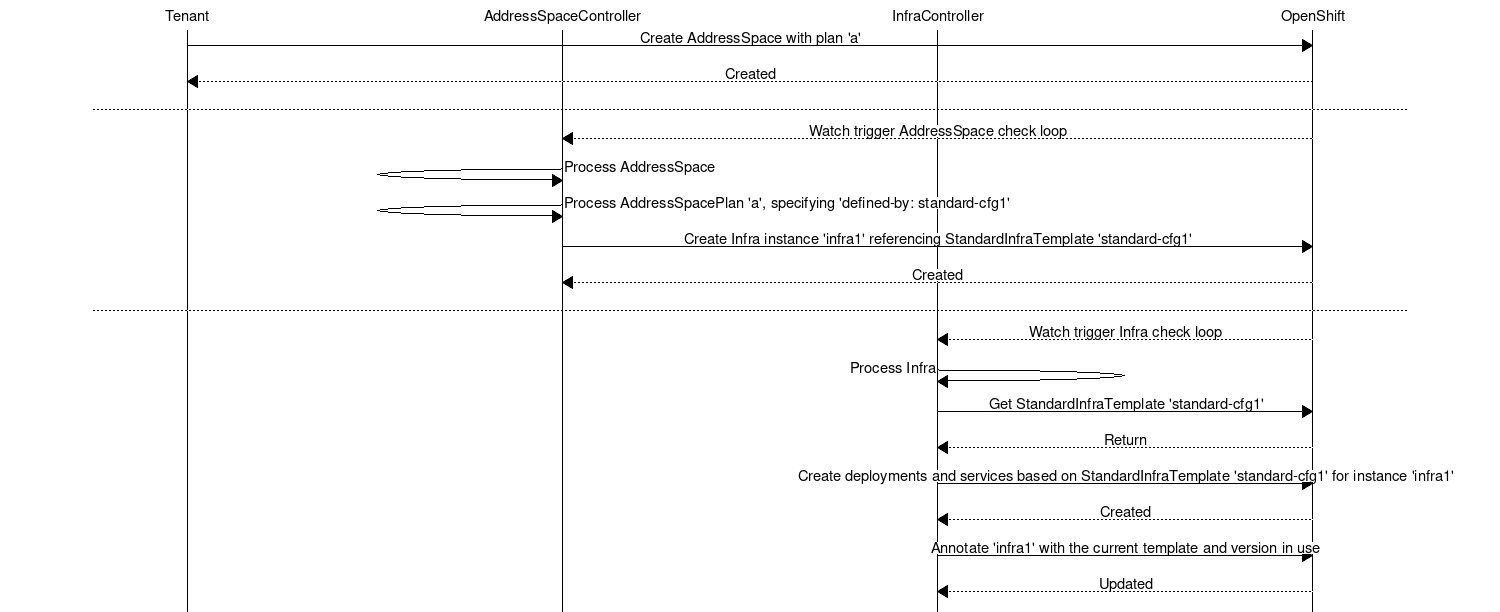 msc {
    hscale="2.5";
    Tenant,AddressSpaceController,InfraController,OpenShift;

    Tenant => OpenShift[ label = "Create AddressSpace with plan 'a'" ];
    Tenant << OpenShift [ label = "Created" ];

    --- ;

    AddressSpaceController << OpenShift [ label = "Watch trigger AddressSpace check loop" ];
    AddressSpaceController => AddressSpaceController [ label = "Process AddressSpace" ];
    AddressSpaceController => AddressSpaceController [ label = "Process AddressSpacePlan 'a', specifying 'defined-by: standard-cfg1'"];

    AddressSpaceController => OpenShift [ label = "Create Infra instance 'infra1' referencing StandardInfraTemplate 'standard-cfg1'"];
    AddressSpaceController << OpenShift [ label = "Created" ];

    --- ;

    InfraController << OpenShift [ label = "Watch trigger Infra check loop" ];
    InfraController => InfraController [ label = "Process Infra" ];
    InfraController => OpenShift [ label = "Get StandardInfraTemplate 'standard-cfg1'"];
    InfraController << OpenShift [ label = "Return" ];
    InfraController => OpenShift [ label = "Create deployments and services based on StandardInfraTemplate 'standard-cfg1' for instance 'infra1'" ];
    InfraController << OpenShift [ label = "Created" ];
    InfraController => OpenShift [ label = "Annotate 'infra1' with the current template and version in use" ];
    InfraController << OpenShift [ label = "Updated" ];
}
